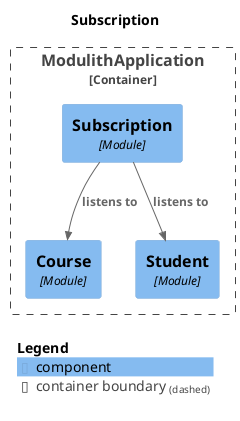 @startuml
set separator none
title Subscription

top to bottom direction

!include <C4/C4>
!include <C4/C4_Context>
!include <C4/C4_Component>

Container_Boundary("ModulithApplication.ModulithApplication_boundary", "ModulithApplication", $tags="") {
  Component(ModulithApplication.ModulithApplication.Course, "Course", $techn="Module", $descr="", $tags="", $link="")
  Component(ModulithApplication.ModulithApplication.Student, "Student", $techn="Module", $descr="", $tags="", $link="")
  Component(ModulithApplication.ModulithApplication.Subscription, "Subscription", $techn="Module", $descr="", $tags="", $link="")
}

Rel(ModulithApplication.ModulithApplication.Subscription, ModulithApplication.ModulithApplication.Course, "listens to", $techn="", $tags="", $link="")
Rel(ModulithApplication.ModulithApplication.Subscription, ModulithApplication.ModulithApplication.Student, "listens to", $techn="", $tags="", $link="")

SHOW_LEGEND(true)
@enduml